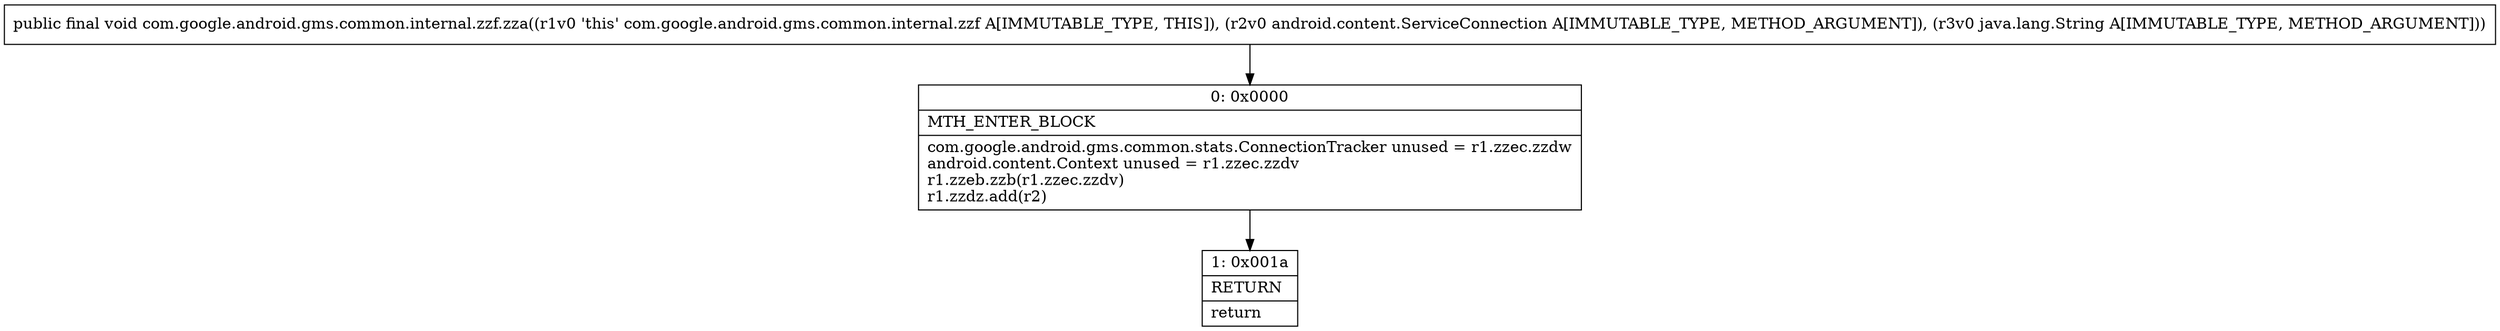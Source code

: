 digraph "CFG forcom.google.android.gms.common.internal.zzf.zza(Landroid\/content\/ServiceConnection;Ljava\/lang\/String;)V" {
Node_0 [shape=record,label="{0\:\ 0x0000|MTH_ENTER_BLOCK\l|com.google.android.gms.common.stats.ConnectionTracker unused = r1.zzec.zzdw\landroid.content.Context unused = r1.zzec.zzdv\lr1.zzeb.zzb(r1.zzec.zzdv)\lr1.zzdz.add(r2)\l}"];
Node_1 [shape=record,label="{1\:\ 0x001a|RETURN\l|return\l}"];
MethodNode[shape=record,label="{public final void com.google.android.gms.common.internal.zzf.zza((r1v0 'this' com.google.android.gms.common.internal.zzf A[IMMUTABLE_TYPE, THIS]), (r2v0 android.content.ServiceConnection A[IMMUTABLE_TYPE, METHOD_ARGUMENT]), (r3v0 java.lang.String A[IMMUTABLE_TYPE, METHOD_ARGUMENT])) }"];
MethodNode -> Node_0;
Node_0 -> Node_1;
}

